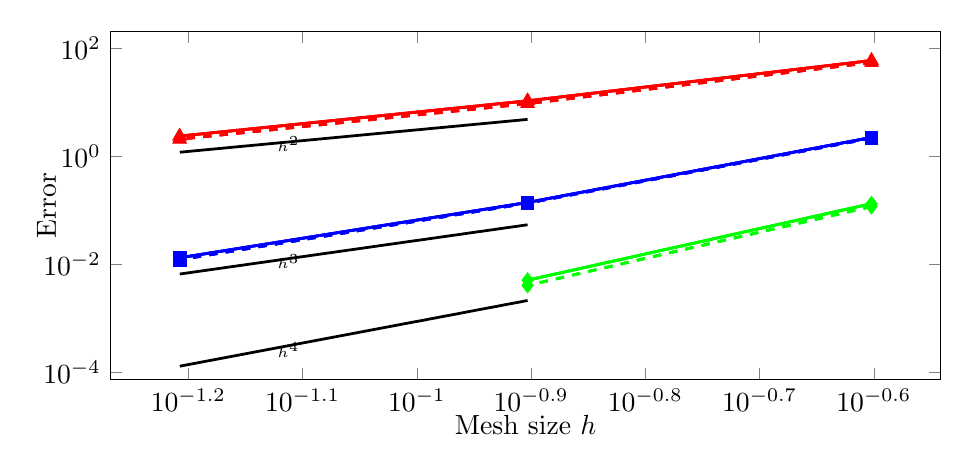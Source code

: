 \begin{tikzpicture}%
\begin{axis}[xmode=log,ymode=log,height=6cm,mark options={solid},xlabel={Mesh size $h$},ylabel={Error},ylabel style={yshift=-0.4cm},xlabel style={yshift=0.2cm},width=1\textwidth]%
\addplot[mark=diamond*,color=green,line width=1pt,solid] coordinates {%
(0.25,0.131)%
(0.125,0.005)%
(0.062,0.0)%
};%
%
%
\addplot[mark=square*,color=blue,line width=1pt,solid] coordinates {%
(0.25,2.214)%
(0.125,0.138)%
(0.062,0.013)%
};%
%
%
\addplot[mark=triangle*,color=red,line width=1pt,solid] coordinates {%
(0.25,59.011)%
(0.125,10.554)%
(0.062,2.342)%
};%
%
%
\addplot[mark=diamond*,color=green,line width=1pt,solid] coordinates {%
(0.25,0.131)%
(0.125,0.005)%
(0.062,0.0)%
};%
%
%
\addplot[yshift=-0.2cm,draw=black,domain={0.125:0.062},forget plot,samples=100,line width=1pt]{16.863*x^4}node[right, pos=0.75] {\tiny{$h^4$}};%
%
%
\addplot[mark=square*,color=blue,line width=1pt,solid] coordinates {%
(0.25,2.214)%
(0.125,0.138)%
(0.062,0.013)%
};%
%
%
\addplot[yshift=-0.2cm,draw=black,domain={0.125:0.062},forget plot,samples=100,line width=1pt]{53.415*x^3}node[right, pos=0.75] {\tiny{$h^3$}};%
%
%
\addplot[mark=triangle*,color=red,line width=1pt,solid] coordinates {%
(0.25,59.011)%
(0.125,10.554)%
(0.062,2.342)%
};%
%
%
\addplot[yshift=-0.2cm,draw=black,domain={0.125:0.062},forget plot,samples=100,line width=1pt]{599.638*x^2}node[right, pos=0.75] {\tiny{$h^2$}};%
%
%
\addplot[mark=diamond*,color=green,line width=1pt,solid] coordinates {%
(0.25,0.131)%
(0.125,0.005)%
(0.062,0.0)%
};%
%
%
\addplot[mark=square*,color=blue,line width=1pt,solid] coordinates {%
(0.25,2.214)%
(0.125,0.138)%
(0.062,0.013)%
};%
%
%
\addplot[mark=triangle*,color=red,line width=1pt,solid] coordinates {%
(0.25,59.011)%
(0.125,10.554)%
(0.062,2.342)%
};%
%
%
\addplot[mark=diamond*,color=green,line width=1pt,dashed] coordinates {%
(0.25,0.116)%
(0.125,0.004)%
(0.062,0.0)%
};%
%
%
\addplot[mark=square*,color=blue,line width=1pt,dashed] coordinates {%
(0.25,2.142)%
(0.125,0.134)%
(0.062,0.012)%
};%
%
%
\addplot[mark=triangle*,color=red,line width=1pt,dashed] coordinates {%
(0.25,54.31)%
(0.125,9.364)%
(0.062,2.059)%
};%
%
%
\addplot[mark=diamond*,color=green,line width=1pt,dashed] coordinates {%
(0.25,0.116)%
(0.125,0.004)%
(0.062,0.0)%
};%
%
%
\addplot[mark=square*,color=blue,line width=1pt,dashed] coordinates {%
(0.25,2.142)%
(0.125,0.134)%
(0.062,0.012)%
};%
%
%
\addplot[mark=triangle*,color=red,line width=1pt,dashed] coordinates {%
(0.25,54.31)%
(0.125,9.364)%
(0.062,2.059)%
};%
%
%
\addplot[mark=diamond*,color=green,line width=1pt,dashed] coordinates {%
(0.25,0.116)%
(0.125,0.004)%
(0.062,0.0)%
};%
%
%
\addplot[mark=square*,color=blue,line width=1pt,dashed] coordinates {%
(0.25,2.142)%
(0.125,0.134)%
(0.062,0.012)%
};%
%
%
\addplot[mark=triangle*,color=red,line width=1pt,dashed] coordinates {%
(0.25,54.31)%
(0.125,9.364)%
(0.062,2.059)%
};%
%
%
\end{axis}%
\end{tikzpicture}%
